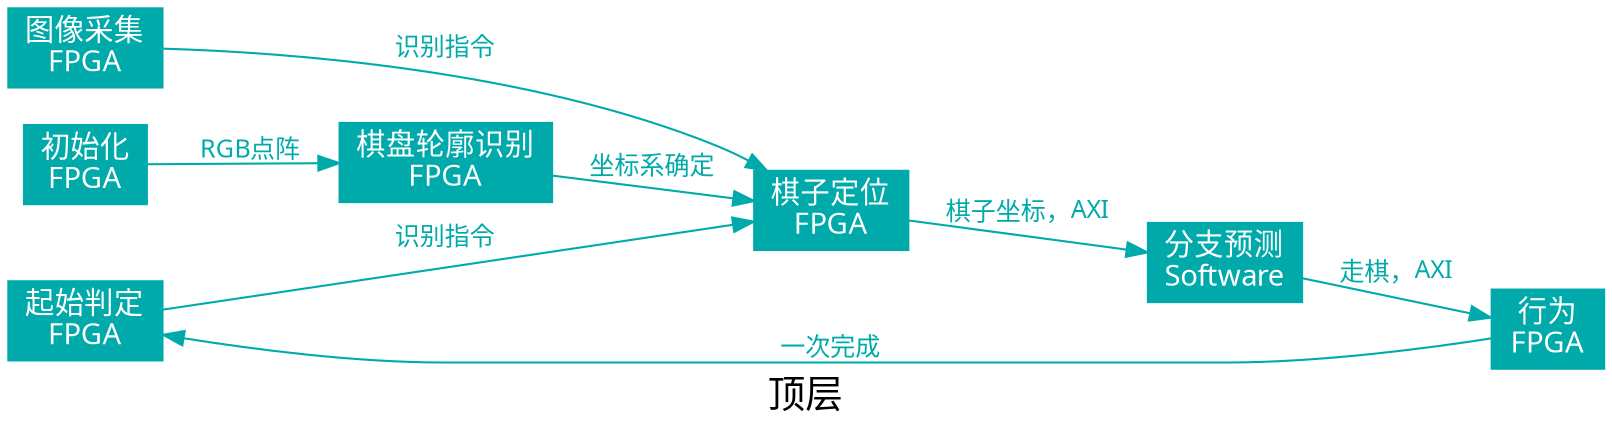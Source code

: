 digraph Top{
	fontname = "MSYaHei";
	fontsize = 18;
	label = "顶层";
	rankdir = LR;
	rank = min;
	size = "400,400";
	edge [
		fontname = "SimHei",
		fontcolor = "#00AAAA",
		fontsize = 12;
		color = "#00AAAA"];
	node [
		fontname = "MSYaHei",
		fontcolor = white,
		fontsize = 14;
		shape = box,
		style = filled,
		color = "#00AAAA"];
	Start [label="初始化\nFPGA"];
	Colt [label="图像采集\nFPGA"];
	Judge [label="起始判定\nFPGA"];
	Reco [label="棋盘轮廓识别\nFPGA"];
	Loc [label="棋子定位\nFPGA"];
	Pre [label="分支预测\nSoftware"];
	Act [label="行为\nFPGA"];
	Start -> Reco [label = "RGB点阵"];
	Reco -> Loc [label = "坐标系确定"];
	{Judge Colt} -> Loc [label = "识别指令"];
	Loc -> Pre [label = "棋子坐标，AXI"];
	Pre -> Act [label = "走棋，AXI"];
	Act -> Judge [label = "一次完成"];
}